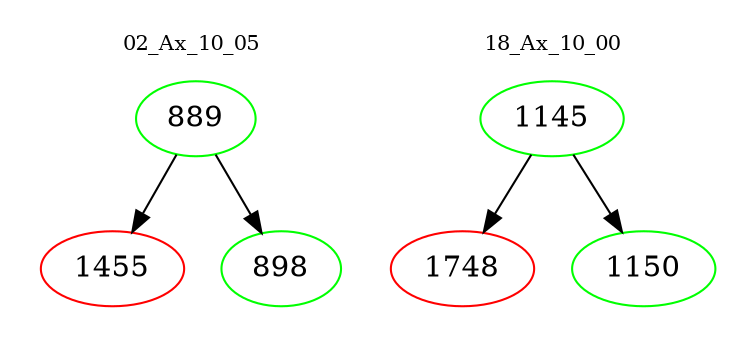 digraph{
subgraph cluster_0 {
color = white
label = "02_Ax_10_05";
fontsize=10;
T0_889 [label="889", color="green"]
T0_889 -> T0_1455 [color="black"]
T0_1455 [label="1455", color="red"]
T0_889 -> T0_898 [color="black"]
T0_898 [label="898", color="green"]
}
subgraph cluster_1 {
color = white
label = "18_Ax_10_00";
fontsize=10;
T1_1145 [label="1145", color="green"]
T1_1145 -> T1_1748 [color="black"]
T1_1748 [label="1748", color="red"]
T1_1145 -> T1_1150 [color="black"]
T1_1150 [label="1150", color="green"]
}
}
